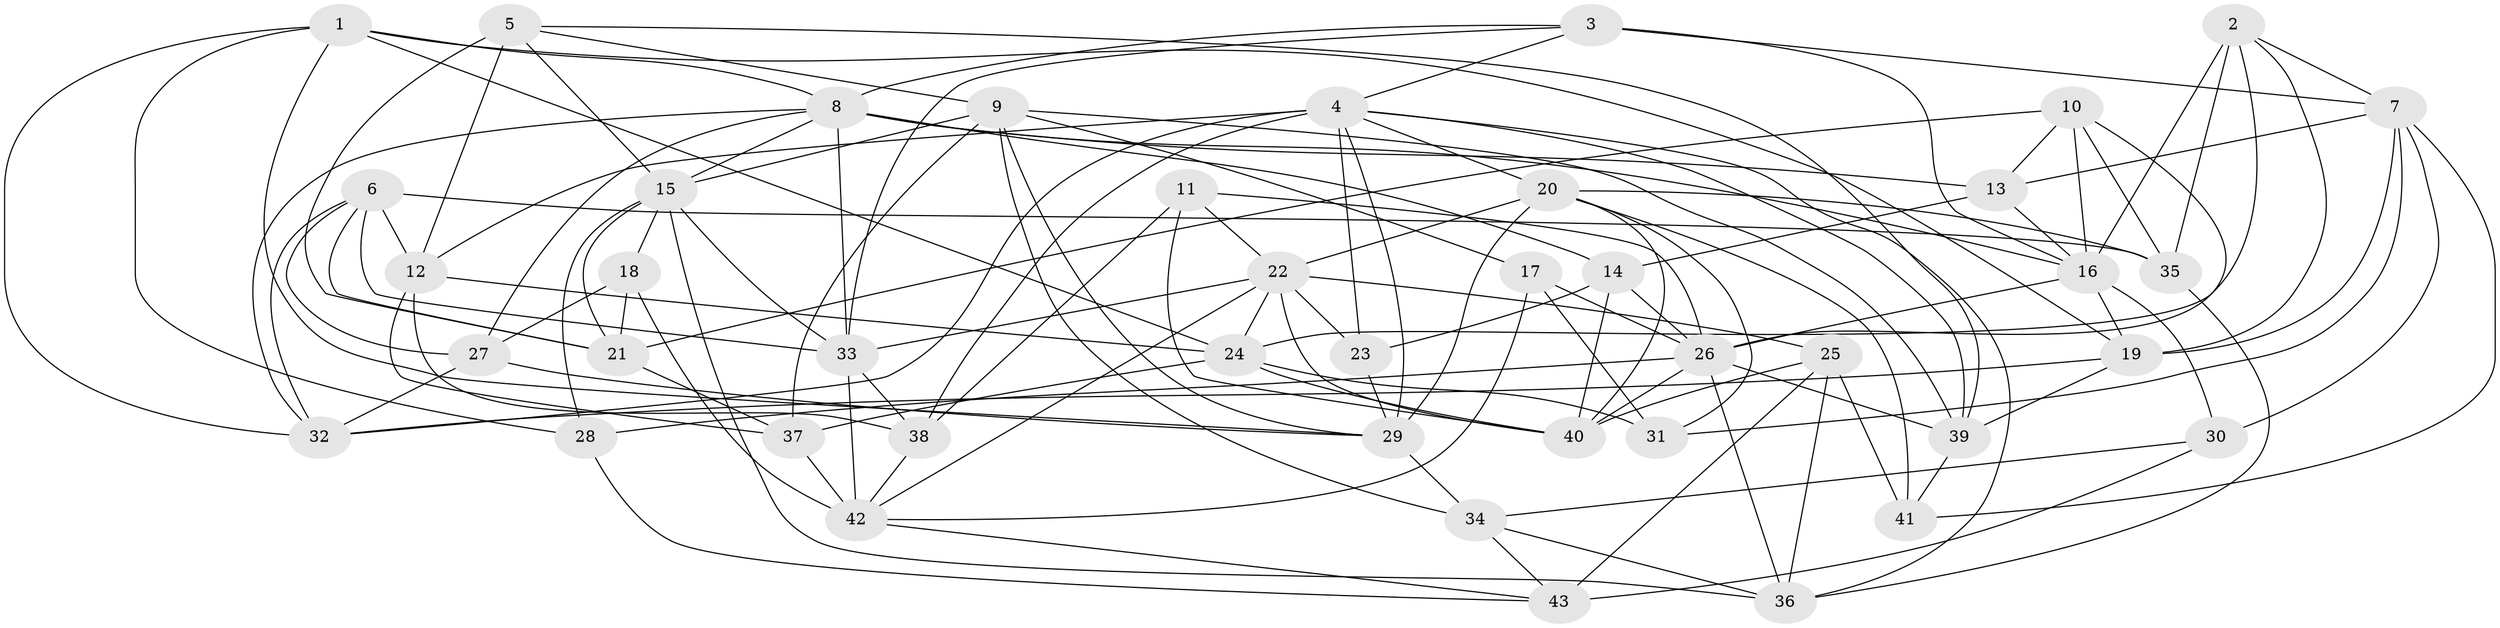// original degree distribution, {4: 1.0}
// Generated by graph-tools (version 1.1) at 2025/38/03/04/25 23:38:12]
// undirected, 43 vertices, 126 edges
graph export_dot {
  node [color=gray90,style=filled];
  1;
  2;
  3;
  4;
  5;
  6;
  7;
  8;
  9;
  10;
  11;
  12;
  13;
  14;
  15;
  16;
  17;
  18;
  19;
  20;
  21;
  22;
  23;
  24;
  25;
  26;
  27;
  28;
  29;
  30;
  31;
  32;
  33;
  34;
  35;
  36;
  37;
  38;
  39;
  40;
  41;
  42;
  43;
  1 -- 8 [weight=1.0];
  1 -- 19 [weight=1.0];
  1 -- 24 [weight=1.0];
  1 -- 28 [weight=1.0];
  1 -- 29 [weight=1.0];
  1 -- 32 [weight=1.0];
  2 -- 7 [weight=1.0];
  2 -- 16 [weight=2.0];
  2 -- 19 [weight=1.0];
  2 -- 24 [weight=1.0];
  2 -- 35 [weight=1.0];
  3 -- 4 [weight=1.0];
  3 -- 7 [weight=1.0];
  3 -- 8 [weight=1.0];
  3 -- 16 [weight=2.0];
  3 -- 33 [weight=1.0];
  4 -- 12 [weight=1.0];
  4 -- 20 [weight=1.0];
  4 -- 23 [weight=1.0];
  4 -- 29 [weight=1.0];
  4 -- 32 [weight=1.0];
  4 -- 36 [weight=1.0];
  4 -- 38 [weight=2.0];
  4 -- 39 [weight=1.0];
  5 -- 9 [weight=1.0];
  5 -- 12 [weight=1.0];
  5 -- 15 [weight=1.0];
  5 -- 21 [weight=2.0];
  5 -- 39 [weight=1.0];
  6 -- 12 [weight=1.0];
  6 -- 21 [weight=1.0];
  6 -- 27 [weight=1.0];
  6 -- 32 [weight=1.0];
  6 -- 33 [weight=1.0];
  6 -- 35 [weight=1.0];
  7 -- 13 [weight=1.0];
  7 -- 19 [weight=1.0];
  7 -- 30 [weight=1.0];
  7 -- 31 [weight=2.0];
  7 -- 41 [weight=1.0];
  8 -- 13 [weight=2.0];
  8 -- 14 [weight=1.0];
  8 -- 15 [weight=1.0];
  8 -- 16 [weight=1.0];
  8 -- 27 [weight=1.0];
  8 -- 32 [weight=1.0];
  8 -- 33 [weight=1.0];
  9 -- 15 [weight=1.0];
  9 -- 17 [weight=1.0];
  9 -- 29 [weight=1.0];
  9 -- 34 [weight=2.0];
  9 -- 37 [weight=1.0];
  9 -- 39 [weight=1.0];
  10 -- 13 [weight=1.0];
  10 -- 16 [weight=1.0];
  10 -- 21 [weight=2.0];
  10 -- 26 [weight=2.0];
  10 -- 35 [weight=2.0];
  11 -- 22 [weight=1.0];
  11 -- 26 [weight=1.0];
  11 -- 38 [weight=1.0];
  11 -- 40 [weight=1.0];
  12 -- 24 [weight=1.0];
  12 -- 37 [weight=1.0];
  12 -- 38 [weight=1.0];
  13 -- 14 [weight=1.0];
  13 -- 16 [weight=1.0];
  14 -- 23 [weight=1.0];
  14 -- 26 [weight=1.0];
  14 -- 40 [weight=2.0];
  15 -- 18 [weight=1.0];
  15 -- 21 [weight=1.0];
  15 -- 28 [weight=1.0];
  15 -- 33 [weight=1.0];
  15 -- 36 [weight=1.0];
  16 -- 19 [weight=1.0];
  16 -- 26 [weight=1.0];
  16 -- 30 [weight=1.0];
  17 -- 26 [weight=1.0];
  17 -- 31 [weight=1.0];
  17 -- 42 [weight=1.0];
  18 -- 21 [weight=1.0];
  18 -- 27 [weight=2.0];
  18 -- 42 [weight=2.0];
  19 -- 32 [weight=1.0];
  19 -- 39 [weight=1.0];
  20 -- 22 [weight=1.0];
  20 -- 29 [weight=2.0];
  20 -- 31 [weight=1.0];
  20 -- 35 [weight=1.0];
  20 -- 40 [weight=1.0];
  20 -- 41 [weight=1.0];
  21 -- 37 [weight=1.0];
  22 -- 23 [weight=1.0];
  22 -- 24 [weight=1.0];
  22 -- 25 [weight=1.0];
  22 -- 33 [weight=1.0];
  22 -- 40 [weight=1.0];
  22 -- 42 [weight=1.0];
  23 -- 29 [weight=1.0];
  24 -- 31 [weight=2.0];
  24 -- 37 [weight=1.0];
  24 -- 40 [weight=1.0];
  25 -- 36 [weight=1.0];
  25 -- 40 [weight=1.0];
  25 -- 41 [weight=1.0];
  25 -- 43 [weight=2.0];
  26 -- 28 [weight=1.0];
  26 -- 36 [weight=1.0];
  26 -- 39 [weight=1.0];
  26 -- 40 [weight=1.0];
  27 -- 29 [weight=1.0];
  27 -- 32 [weight=1.0];
  28 -- 43 [weight=1.0];
  29 -- 34 [weight=1.0];
  30 -- 34 [weight=1.0];
  30 -- 43 [weight=1.0];
  33 -- 38 [weight=1.0];
  33 -- 42 [weight=2.0];
  34 -- 36 [weight=1.0];
  34 -- 43 [weight=1.0];
  35 -- 36 [weight=1.0];
  37 -- 42 [weight=2.0];
  38 -- 42 [weight=1.0];
  39 -- 41 [weight=1.0];
  42 -- 43 [weight=1.0];
}
